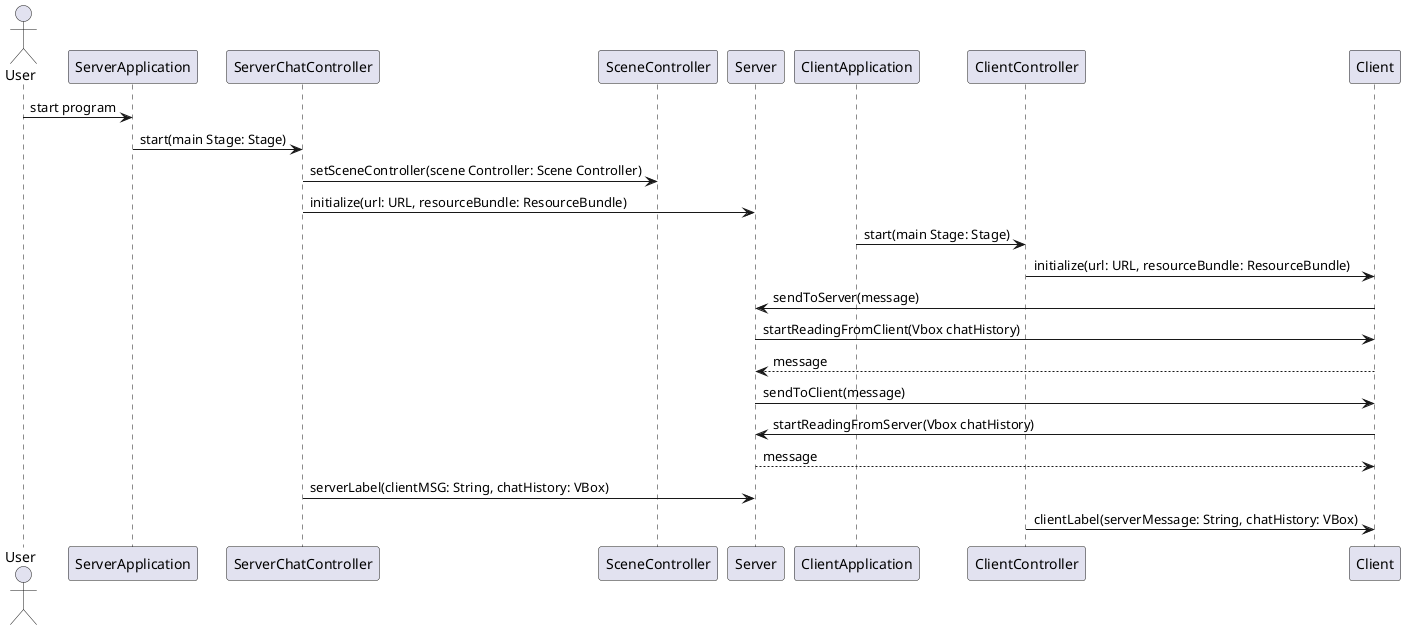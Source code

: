@startuml

actor User
participant ServerApplication
participant ServerChatController
participant SceneController
participant Server
participant ClientApplication
participant ClientController
participant Client

User -> ServerApplication: start program
ServerApplication -> ServerChatController: start(main Stage: Stage)
ServerChatController -> SceneController:setSceneController(scene Controller: Scene Controller)
ServerChatController -> Server: initialize(url: URL, resourceBundle: ResourceBundle)

ClientApplication -> ClientController: start(main Stage: Stage)
ClientController -> Client: initialize(url: URL, resourceBundle: ResourceBundle)

Client -> Server: sendToServer(message)
Server -> Client: startReadingFromClient(Vbox chatHistory)
Client --> Server: message
Server -> Client: sendToClient(message)
Client -> Server: startReadingFromServer(Vbox chatHistory)
Server --> Client: message

ServerChatController -> Server: serverLabel(clientMSG: String, chatHistory: VBox)
ClientController -> Client: clientLabel(serverMessage: String, chatHistory: VBox)  


@enduml
